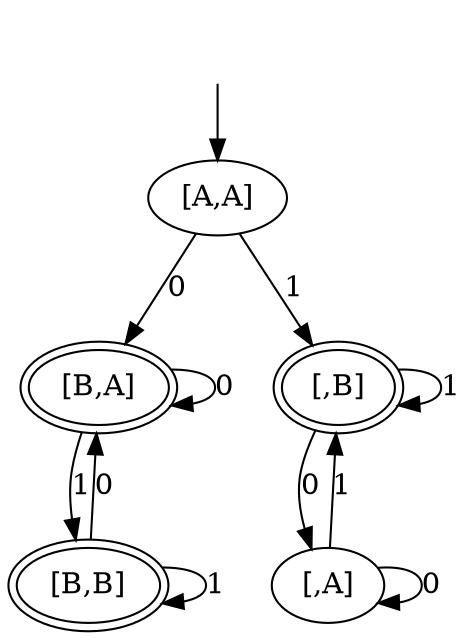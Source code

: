 digraph "uniao" {
	_nil [style="invis"];
	_nil -> "[A,A]" [label=""];
	"[B,A]" [peripheries=2];
	"[B,B]" [peripheries=2];
	"[,B]" [peripheries=2];
	"[A,A]" -> "[B,A]" [label=0];
	"[A,A]" -> "[,B]" [label=1];
	"[B,A]" -> "[B,A]" [label=0]; 
	"[B,A]" -> "[B,B]" [label=1];
	"[,B]" -> "[,A]" [label=0];
	"[,B]" -> "[,B]" [label=1];
	"[B,B]" -> "[B,A]" [label=0];
	"[B,B]" -> "[B,B]" [label=1];
	"[,A]" -> "[,A]" [label=0];
	"[,A]" -> "[,B]" [label=1];
}

